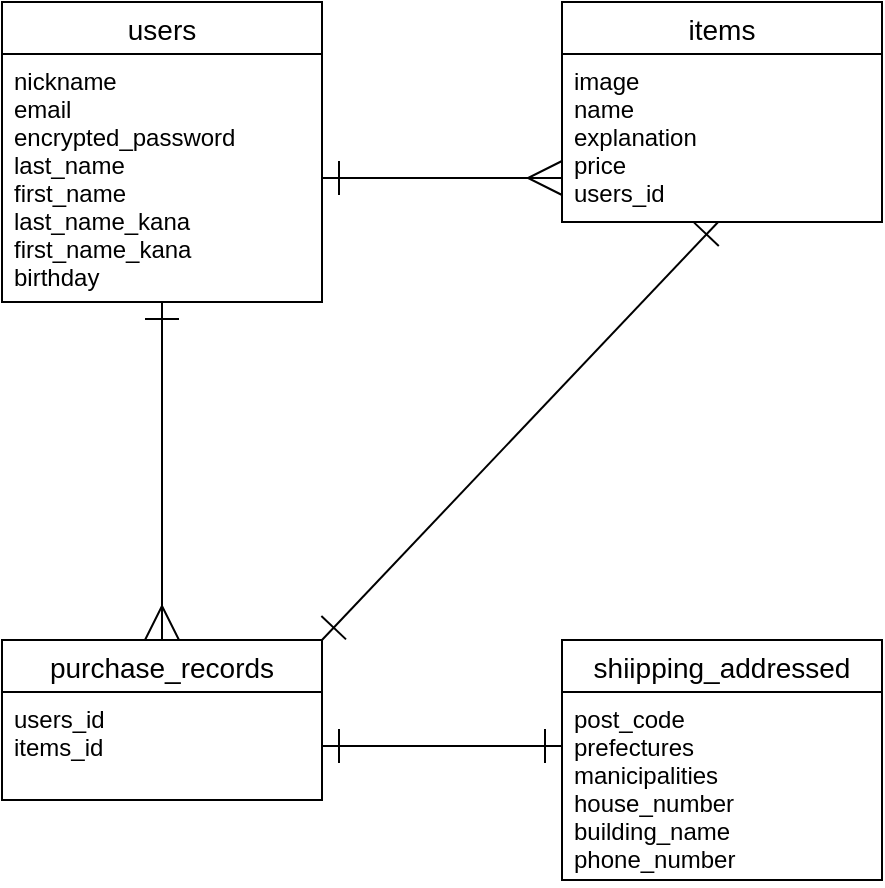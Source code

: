 <mxfile>
    <diagram id="wKnupkA9IfkcQXgtYpYP" name="ページ1">
        <mxGraphModel dx="603" dy="809" grid="1" gridSize="10" guides="1" tooltips="1" connect="0" arrows="1" fold="1" page="1" pageScale="1" pageWidth="827" pageHeight="1169" math="0" shadow="0">
            <root>
                <mxCell id="0"/>
                <mxCell id="1" parent="0"/>
                <mxCell id="10" value="users" style="swimlane;fontStyle=0;childLayout=stackLayout;horizontal=1;startSize=26;horizontalStack=0;resizeParent=1;resizeParentMax=0;resizeLast=0;collapsible=1;marginBottom=0;align=center;fontSize=14;" vertex="1" parent="1">
                    <mxGeometry x="40" y="41" width="160" height="150" as="geometry"/>
                </mxCell>
                <mxCell id="11" value="nickname&#10;email&#10;encrypted_password&#10;last_name&#10;first_name&#10;last_name_kana&#10;first_name_kana&#10;birthday" style="text;strokeColor=none;fillColor=none;spacingLeft=4;spacingRight=4;overflow=hidden;rotatable=0;points=[[0,0.5],[1,0.5]];portConstraint=eastwest;fontSize=12;" vertex="1" parent="10">
                    <mxGeometry y="26" width="160" height="124" as="geometry"/>
                </mxCell>
                <mxCell id="55" value="items" style="swimlane;fontStyle=0;childLayout=stackLayout;horizontal=1;startSize=26;horizontalStack=0;resizeParent=1;resizeParentMax=0;resizeLast=0;collapsible=1;marginBottom=0;align=center;fontSize=14;" vertex="1" parent="1">
                    <mxGeometry x="320" y="41" width="160" height="110" as="geometry">
                        <mxRectangle x="320" y="41" width="70" height="30" as="alternateBounds"/>
                    </mxGeometry>
                </mxCell>
                <mxCell id="56" value="image&#10;name&#10;explanation&#10;price&#10;users_id" style="text;strokeColor=none;fillColor=none;spacingLeft=4;spacingRight=4;overflow=hidden;rotatable=0;points=[[0,0.5],[1,0.5]];portConstraint=eastwest;fontSize=12;" vertex="1" parent="55">
                    <mxGeometry y="26" width="160" height="84" as="geometry"/>
                </mxCell>
                <mxCell id="62" value="purchase_records" style="swimlane;fontStyle=0;childLayout=stackLayout;horizontal=1;startSize=26;horizontalStack=0;resizeParent=1;resizeParentMax=0;resizeLast=0;collapsible=1;marginBottom=0;align=center;fontSize=14;" vertex="1" parent="1">
                    <mxGeometry x="40" y="360" width="160" height="80" as="geometry"/>
                </mxCell>
                <mxCell id="63" value="users_id&#10;items_id" style="text;strokeColor=none;fillColor=none;spacingLeft=4;spacingRight=4;overflow=hidden;rotatable=0;points=[[0,0.5],[1,0.5]];portConstraint=eastwest;fontSize=12;" vertex="1" parent="62">
                    <mxGeometry y="26" width="160" height="54" as="geometry"/>
                </mxCell>
                <mxCell id="66" value="shiipping_addressed" style="swimlane;fontStyle=0;childLayout=stackLayout;horizontal=1;startSize=26;horizontalStack=0;resizeParent=1;resizeParentMax=0;resizeLast=0;collapsible=1;marginBottom=0;align=center;fontSize=14;" vertex="1" parent="1">
                    <mxGeometry x="320" y="360" width="160" height="120" as="geometry"/>
                </mxCell>
                <mxCell id="67" value="post_code&#10;prefectures&#10;manicipalities&#10;house_number&#10;building_name&#10;phone_number" style="text;strokeColor=none;fillColor=none;spacingLeft=4;spacingRight=4;overflow=hidden;rotatable=0;points=[[0,0.5],[1,0.5]];portConstraint=eastwest;fontSize=12;" vertex="1" parent="66">
                    <mxGeometry y="26" width="160" height="94" as="geometry"/>
                </mxCell>
                <mxCell id="91" style="edgeStyle=none;html=1;entryX=0.5;entryY=0;entryDx=0;entryDy=0;startArrow=ERone;startFill=0;endArrow=ERmany;endFill=0;strokeWidth=1;targetPerimeterSpacing=0;strokeColor=default;endSize=15;startSize=15;" edge="1" parent="1" source="11" target="62">
                    <mxGeometry relative="1" as="geometry"/>
                </mxCell>
                <mxCell id="92" style="edgeStyle=none;html=1;strokeColor=default;strokeWidth=1;startArrow=ERone;startFill=0;endArrow=ERmany;endFill=0;startSize=15;endSize=15;targetPerimeterSpacing=0;" edge="1" parent="1" source="11">
                    <mxGeometry relative="1" as="geometry">
                        <mxPoint x="320" y="129" as="targetPoint"/>
                        <Array as="points">
                            <mxPoint x="320" y="129"/>
                        </Array>
                    </mxGeometry>
                </mxCell>
                <mxCell id="93" style="edgeStyle=none;html=1;strokeColor=default;strokeWidth=1;startArrow=ERone;startFill=0;endArrow=ERone;endFill=0;startSize=15;endSize=15;targetPerimeterSpacing=0;exitX=0.488;exitY=1;exitDx=0;exitDy=0;exitPerimeter=0;" edge="1" parent="1" source="56">
                    <mxGeometry relative="1" as="geometry">
                        <mxPoint x="320" y="220" as="sourcePoint"/>
                        <mxPoint x="200" y="360" as="targetPoint"/>
                    </mxGeometry>
                </mxCell>
                <mxCell id="95" style="edgeStyle=none;html=1;entryX=0;entryY=0.287;entryDx=0;entryDy=0;entryPerimeter=0;strokeColor=default;strokeWidth=1;startArrow=ERone;startFill=0;endArrow=ERone;endFill=0;startSize=15;endSize=15;targetPerimeterSpacing=0;" edge="1" parent="1" source="63" target="67">
                    <mxGeometry relative="1" as="geometry"/>
                </mxCell>
            </root>
        </mxGraphModel>
    </diagram>
</mxfile>